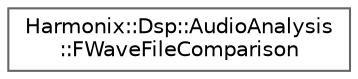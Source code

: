digraph "Graphical Class Hierarchy"
{
 // INTERACTIVE_SVG=YES
 // LATEX_PDF_SIZE
  bgcolor="transparent";
  edge [fontname=Helvetica,fontsize=10,labelfontname=Helvetica,labelfontsize=10];
  node [fontname=Helvetica,fontsize=10,shape=box,height=0.2,width=0.4];
  rankdir="LR";
  Node0 [id="Node000000",label="Harmonix::Dsp::AudioAnalysis\l::FWaveFileComparison",height=0.2,width=0.4,color="grey40", fillcolor="white", style="filled",URL="$dc/d34/classHarmonix_1_1Dsp_1_1AudioAnalysis_1_1FWaveFileComparison.html",tooltip=" "];
}
